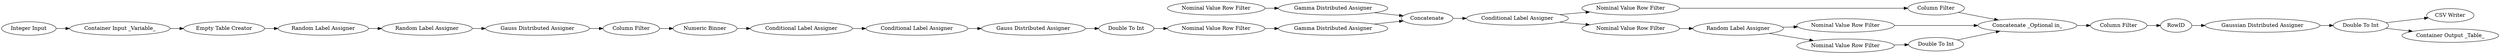 digraph {
	"-4960758805969903279_5" [label=Concatenate]
	"-4960758805969903279_2" [label="Nominal Value Row Filter"]
	"870672668978250523_1" [label="Random Label Assigner"]
	"-8631483749535830756_42" [label="Double To Int"]
	"-4960758805969903279_9" [label="Nominal Value Row Filter"]
	"5674476890110391337_1432" [label="Container Input _Variable_"]
	"-4960758805969903279_8" [label="Nominal Value Row Filter"]
	"-4960758805969903279_16" [label="Double To Int"]
	"-8631483749535830756_1433" [label=RowID]
	"-4960758805969903279_11" [label="Column Filter"]
	"-6473437145703148707_5" [label="Numeric Binner"]
	"-6473437145703148707_9" [label="Conditional Label Assigner"]
	"-4960758805969903279_10" [label="Random Label Assigner"]
	"-4960758805969903279_14" [label="Conditional Label Assigner"]
	"-4960758805969903279_7" [label="Nominal Value Row Filter"]
	"-4960758805969903279_15" [label="Column Filter"]
	"5674476890110391337_43" [label="CSV Writer"]
	"-6473437145703148707_2" [label="Random Label Assigner"]
	"5674476890110391337_1431" [label="Container Output _Table_"]
	"5674476890110391337_45" [label="Integer Input"]
	"-4960758805969903279_1" [label="Nominal Value Row Filter"]
	"-8631483749535830756_10" [label="Gaussian Distributed Assigner"]
	"-4960758805969903279_6" [label="Nominal Value Row Filter"]
	"-6473437145703148707_1" [label="Empty Table Creator"]
	"-4960758805969903279_13" [label="Concatenate _Optional in_"]
	"870672668978250523_2" [label="Gauss Distributed Assigner"]
	"-4960758805969903279_4" [label="Gamma Distributed Assigner"]
	"-6473437145703148707_10" [label="Gauss Distributed Assigner"]
	"-4960758805969903279_3" [label="Gamma Distributed Assigner"]
	"-6473437145703148707_12" [label="Double To Int"]
	"-6473437145703148707_8" [label="Conditional Label Assigner"]
	"870672668978250523_3" [label="Column Filter"]
	"-8631483749535830756_42" -> "5674476890110391337_1431"
	"-4960758805969903279_7" -> "-4960758805969903279_11"
	"-4960758805969903279_11" -> "-4960758805969903279_13"
	"-6473437145703148707_5" -> "-6473437145703148707_8"
	"-8631483749535830756_1433" -> "-8631483749535830756_10"
	"5674476890110391337_45" -> "5674476890110391337_1432"
	"-4960758805969903279_9" -> "-4960758805969903279_13"
	"-4960758805969903279_2" -> "-4960758805969903279_4"
	"-8631483749535830756_42" -> "5674476890110391337_43"
	"-6473437145703148707_2" -> "870672668978250523_1"
	"870672668978250523_3" -> "-6473437145703148707_5"
	"-4960758805969903279_4" -> "-4960758805969903279_5"
	"-6473437145703148707_1" -> "-6473437145703148707_2"
	"-6473437145703148707_12" -> "-4960758805969903279_1"
	"-4960758805969903279_14" -> "-4960758805969903279_7"
	"-4960758805969903279_5" -> "-4960758805969903279_14"
	"-6473437145703148707_9" -> "-6473437145703148707_10"
	"-6473437145703148707_8" -> "-6473437145703148707_9"
	"-4960758805969903279_8" -> "-4960758805969903279_16"
	"-8631483749535830756_10" -> "-8631483749535830756_42"
	"-4960758805969903279_6" -> "-4960758805969903279_10"
	"-4960758805969903279_10" -> "-4960758805969903279_9"
	"5674476890110391337_1432" -> "-6473437145703148707_1"
	"-4960758805969903279_10" -> "-4960758805969903279_8"
	"-6473437145703148707_10" -> "-6473437145703148707_12"
	"870672668978250523_1" -> "870672668978250523_2"
	"870672668978250523_2" -> "870672668978250523_3"
	"-4960758805969903279_1" -> "-4960758805969903279_3"
	"-4960758805969903279_16" -> "-4960758805969903279_13"
	"-4960758805969903279_3" -> "-4960758805969903279_5"
	"-4960758805969903279_14" -> "-4960758805969903279_6"
	"-4960758805969903279_13" -> "-4960758805969903279_15"
	"-4960758805969903279_15" -> "-8631483749535830756_1433"
	rankdir=LR
}
